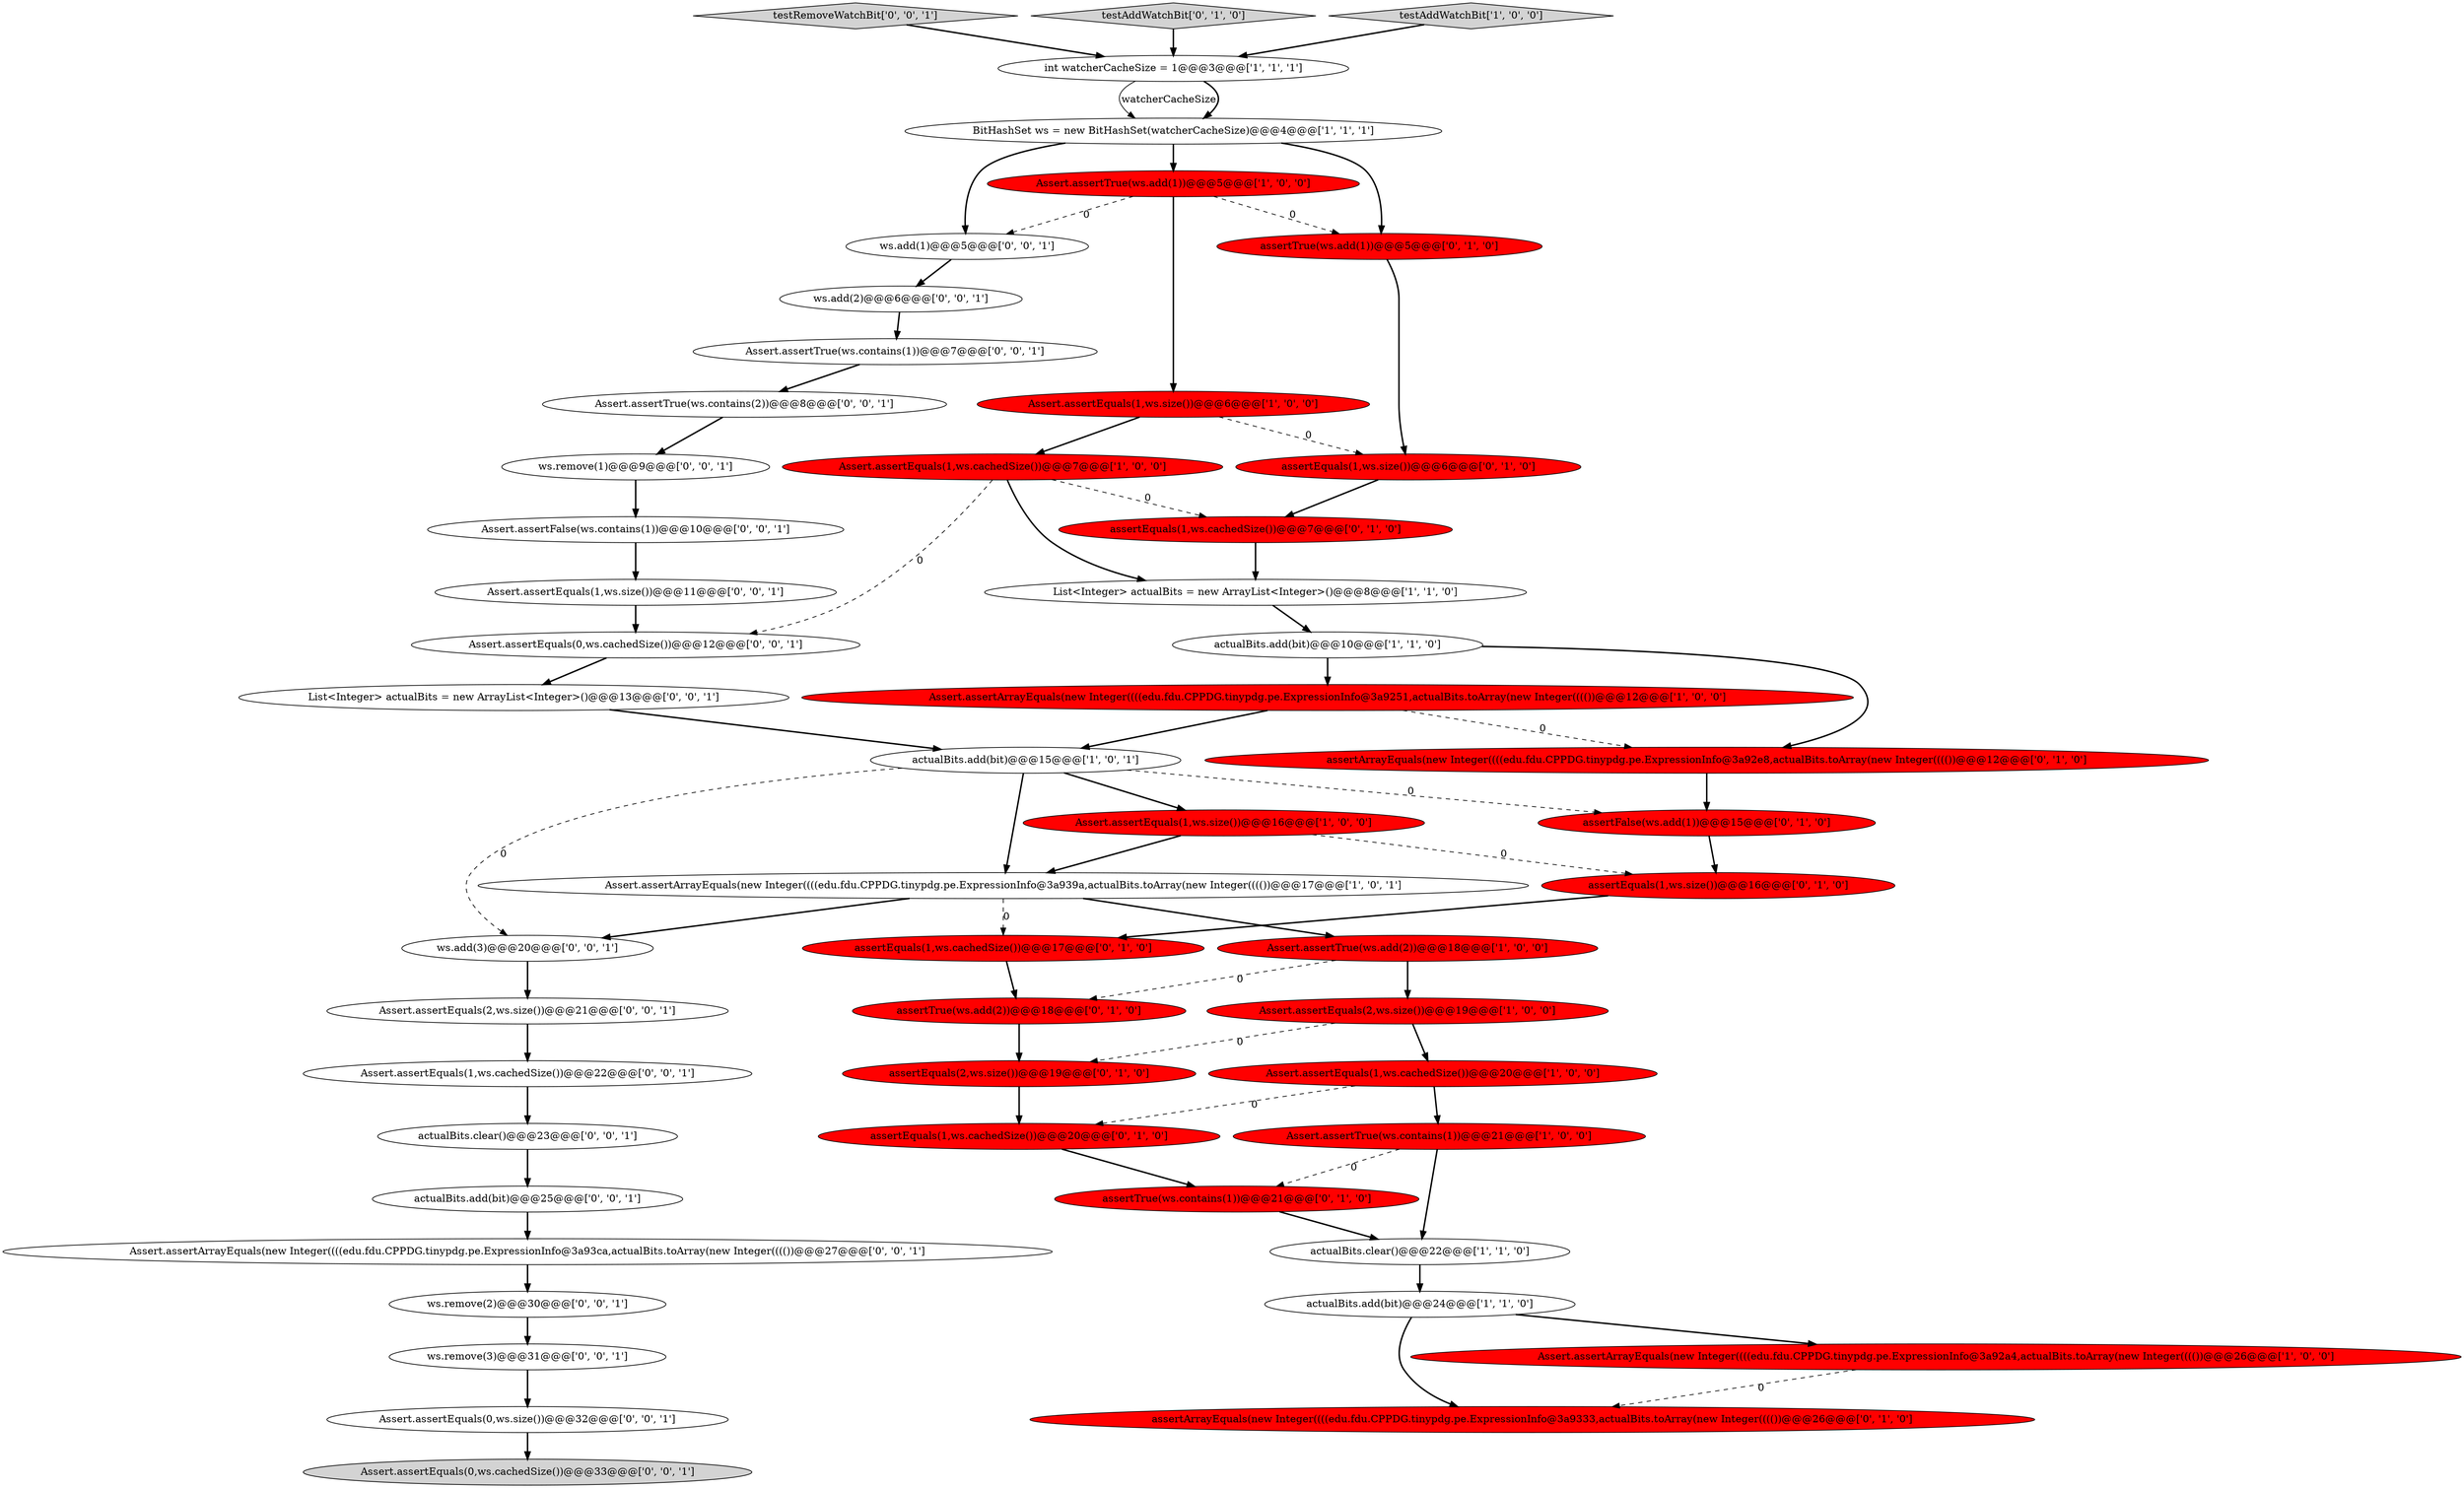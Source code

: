 digraph {
37 [style = filled, label = "Assert.assertEquals(1,ws.size())@@@11@@@['0', '0', '1']", fillcolor = white, shape = ellipse image = "AAA0AAABBB3BBB"];
34 [style = filled, label = "testRemoveWatchBit['0', '0', '1']", fillcolor = lightgray, shape = diamond image = "AAA0AAABBB3BBB"];
47 [style = filled, label = "Assert.assertArrayEquals(new Integer((((edu.fdu.CPPDG.tinypdg.pe.ExpressionInfo@3a93ca,actualBits.toArray(new Integer(((())@@@27@@@['0', '0', '1']", fillcolor = white, shape = ellipse image = "AAA0AAABBB3BBB"];
17 [style = filled, label = "Assert.assertEquals(1,ws.size())@@@16@@@['1', '0', '0']", fillcolor = red, shape = ellipse image = "AAA1AAABBB1BBB"];
44 [style = filled, label = "Assert.assertEquals(0,ws.cachedSize())@@@12@@@['0', '0', '1']", fillcolor = white, shape = ellipse image = "AAA0AAABBB3BBB"];
42 [style = filled, label = "Assert.assertFalse(ws.contains(1))@@@10@@@['0', '0', '1']", fillcolor = white, shape = ellipse image = "AAA0AAABBB3BBB"];
29 [style = filled, label = "assertEquals(1,ws.cachedSize())@@@20@@@['0', '1', '0']", fillcolor = red, shape = ellipse image = "AAA1AAABBB2BBB"];
43 [style = filled, label = "Assert.assertTrue(ws.contains(2))@@@8@@@['0', '0', '1']", fillcolor = white, shape = ellipse image = "AAA0AAABBB3BBB"];
46 [style = filled, label = "ws.remove(3)@@@31@@@['0', '0', '1']", fillcolor = white, shape = ellipse image = "AAA0AAABBB3BBB"];
39 [style = filled, label = "List<Integer> actualBits = new ArrayList<Integer>()@@@13@@@['0', '0', '1']", fillcolor = white, shape = ellipse image = "AAA0AAABBB3BBB"];
48 [style = filled, label = "ws.add(2)@@@6@@@['0', '0', '1']", fillcolor = white, shape = ellipse image = "AAA0AAABBB3BBB"];
28 [style = filled, label = "testAddWatchBit['0', '1', '0']", fillcolor = lightgray, shape = diamond image = "AAA0AAABBB2BBB"];
1 [style = filled, label = "int watcherCacheSize = 1@@@3@@@['1', '1', '1']", fillcolor = white, shape = ellipse image = "AAA0AAABBB1BBB"];
2 [style = filled, label = "BitHashSet ws = new BitHashSet(watcherCacheSize)@@@4@@@['1', '1', '1']", fillcolor = white, shape = ellipse image = "AAA0AAABBB1BBB"];
24 [style = filled, label = "assertEquals(1,ws.cachedSize())@@@7@@@['0', '1', '0']", fillcolor = red, shape = ellipse image = "AAA1AAABBB2BBB"];
32 [style = filled, label = "ws.add(3)@@@20@@@['0', '0', '1']", fillcolor = white, shape = ellipse image = "AAA0AAABBB3BBB"];
13 [style = filled, label = "Assert.assertEquals(1,ws.cachedSize())@@@7@@@['1', '0', '0']", fillcolor = red, shape = ellipse image = "AAA1AAABBB1BBB"];
4 [style = filled, label = "Assert.assertArrayEquals(new Integer((((edu.fdu.CPPDG.tinypdg.pe.ExpressionInfo@3a9251,actualBits.toArray(new Integer(((())@@@12@@@['1', '0', '0']", fillcolor = red, shape = ellipse image = "AAA1AAABBB1BBB"];
8 [style = filled, label = "Assert.assertEquals(2,ws.size())@@@19@@@['1', '0', '0']", fillcolor = red, shape = ellipse image = "AAA1AAABBB1BBB"];
41 [style = filled, label = "ws.remove(1)@@@9@@@['0', '0', '1']", fillcolor = white, shape = ellipse image = "AAA0AAABBB3BBB"];
22 [style = filled, label = "assertTrue(ws.add(1))@@@5@@@['0', '1', '0']", fillcolor = red, shape = ellipse image = "AAA1AAABBB2BBB"];
10 [style = filled, label = "actualBits.add(bit)@@@24@@@['1', '1', '0']", fillcolor = white, shape = ellipse image = "AAA0AAABBB1BBB"];
16 [style = filled, label = "Assert.assertEquals(1,ws.size())@@@6@@@['1', '0', '0']", fillcolor = red, shape = ellipse image = "AAA1AAABBB1BBB"];
36 [style = filled, label = "actualBits.add(bit)@@@25@@@['0', '0', '1']", fillcolor = white, shape = ellipse image = "AAA0AAABBB3BBB"];
31 [style = filled, label = "assertArrayEquals(new Integer((((edu.fdu.CPPDG.tinypdg.pe.ExpressionInfo@3a9333,actualBits.toArray(new Integer(((())@@@26@@@['0', '1', '0']", fillcolor = red, shape = ellipse image = "AAA1AAABBB2BBB"];
27 [style = filled, label = "assertEquals(2,ws.size())@@@19@@@['0', '1', '0']", fillcolor = red, shape = ellipse image = "AAA1AAABBB2BBB"];
7 [style = filled, label = "Assert.assertTrue(ws.add(1))@@@5@@@['1', '0', '0']", fillcolor = red, shape = ellipse image = "AAA1AAABBB1BBB"];
18 [style = filled, label = "Assert.assertArrayEquals(new Integer((((edu.fdu.CPPDG.tinypdg.pe.ExpressionInfo@3a92a4,actualBits.toArray(new Integer(((())@@@26@@@['1', '0', '0']", fillcolor = red, shape = ellipse image = "AAA1AAABBB1BBB"];
23 [style = filled, label = "assertEquals(1,ws.size())@@@16@@@['0', '1', '0']", fillcolor = red, shape = ellipse image = "AAA1AAABBB2BBB"];
11 [style = filled, label = "actualBits.add(bit)@@@15@@@['1', '0', '1']", fillcolor = white, shape = ellipse image = "AAA0AAABBB1BBB"];
30 [style = filled, label = "assertTrue(ws.add(2))@@@18@@@['0', '1', '0']", fillcolor = red, shape = ellipse image = "AAA1AAABBB2BBB"];
33 [style = filled, label = "Assert.assertTrue(ws.contains(1))@@@7@@@['0', '0', '1']", fillcolor = white, shape = ellipse image = "AAA0AAABBB3BBB"];
25 [style = filled, label = "assertArrayEquals(new Integer((((edu.fdu.CPPDG.tinypdg.pe.ExpressionInfo@3a92e8,actualBits.toArray(new Integer(((())@@@12@@@['0', '1', '0']", fillcolor = red, shape = ellipse image = "AAA1AAABBB2BBB"];
5 [style = filled, label = "Assert.assertTrue(ws.add(2))@@@18@@@['1', '0', '0']", fillcolor = red, shape = ellipse image = "AAA1AAABBB1BBB"];
50 [style = filled, label = "Assert.assertEquals(1,ws.cachedSize())@@@22@@@['0', '0', '1']", fillcolor = white, shape = ellipse image = "AAA0AAABBB3BBB"];
0 [style = filled, label = "actualBits.add(bit)@@@10@@@['1', '1', '0']", fillcolor = white, shape = ellipse image = "AAA0AAABBB1BBB"];
3 [style = filled, label = "Assert.assertArrayEquals(new Integer((((edu.fdu.CPPDG.tinypdg.pe.ExpressionInfo@3a939a,actualBits.toArray(new Integer(((())@@@17@@@['1', '0', '1']", fillcolor = white, shape = ellipse image = "AAA0AAABBB1BBB"];
21 [style = filled, label = "assertTrue(ws.contains(1))@@@21@@@['0', '1', '0']", fillcolor = red, shape = ellipse image = "AAA1AAABBB2BBB"];
35 [style = filled, label = "actualBits.clear()@@@23@@@['0', '0', '1']", fillcolor = white, shape = ellipse image = "AAA0AAABBB3BBB"];
9 [style = filled, label = "actualBits.clear()@@@22@@@['1', '1', '0']", fillcolor = white, shape = ellipse image = "AAA0AAABBB1BBB"];
49 [style = filled, label = "ws.remove(2)@@@30@@@['0', '0', '1']", fillcolor = white, shape = ellipse image = "AAA0AAABBB3BBB"];
40 [style = filled, label = "Assert.assertEquals(0,ws.size())@@@32@@@['0', '0', '1']", fillcolor = white, shape = ellipse image = "AAA0AAABBB3BBB"];
51 [style = filled, label = "Assert.assertEquals(0,ws.cachedSize())@@@33@@@['0', '0', '1']", fillcolor = lightgray, shape = ellipse image = "AAA0AAABBB3BBB"];
12 [style = filled, label = "Assert.assertTrue(ws.contains(1))@@@21@@@['1', '0', '0']", fillcolor = red, shape = ellipse image = "AAA1AAABBB1BBB"];
20 [style = filled, label = "assertFalse(ws.add(1))@@@15@@@['0', '1', '0']", fillcolor = red, shape = ellipse image = "AAA1AAABBB2BBB"];
15 [style = filled, label = "testAddWatchBit['1', '0', '0']", fillcolor = lightgray, shape = diamond image = "AAA0AAABBB1BBB"];
26 [style = filled, label = "assertEquals(1,ws.cachedSize())@@@17@@@['0', '1', '0']", fillcolor = red, shape = ellipse image = "AAA1AAABBB2BBB"];
45 [style = filled, label = "Assert.assertEquals(2,ws.size())@@@21@@@['0', '0', '1']", fillcolor = white, shape = ellipse image = "AAA0AAABBB3BBB"];
38 [style = filled, label = "ws.add(1)@@@5@@@['0', '0', '1']", fillcolor = white, shape = ellipse image = "AAA0AAABBB3BBB"];
14 [style = filled, label = "Assert.assertEquals(1,ws.cachedSize())@@@20@@@['1', '0', '0']", fillcolor = red, shape = ellipse image = "AAA1AAABBB1BBB"];
19 [style = filled, label = "assertEquals(1,ws.size())@@@6@@@['0', '1', '0']", fillcolor = red, shape = ellipse image = "AAA1AAABBB2BBB"];
6 [style = filled, label = "List<Integer> actualBits = new ArrayList<Integer>()@@@8@@@['1', '1', '0']", fillcolor = white, shape = ellipse image = "AAA0AAABBB1BBB"];
11->32 [style = dashed, label="0"];
10->18 [style = bold, label=""];
5->8 [style = bold, label=""];
32->45 [style = bold, label=""];
16->13 [style = bold, label=""];
36->47 [style = bold, label=""];
42->37 [style = bold, label=""];
11->20 [style = dashed, label="0"];
10->31 [style = bold, label=""];
3->26 [style = dashed, label="0"];
22->19 [style = bold, label=""];
16->19 [style = dashed, label="0"];
34->1 [style = bold, label=""];
40->51 [style = bold, label=""];
30->27 [style = bold, label=""];
17->23 [style = dashed, label="0"];
23->26 [style = bold, label=""];
8->14 [style = bold, label=""];
6->0 [style = bold, label=""];
28->1 [style = bold, label=""];
9->10 [style = bold, label=""];
38->48 [style = bold, label=""];
12->9 [style = bold, label=""];
44->39 [style = bold, label=""];
39->11 [style = bold, label=""];
1->2 [style = solid, label="watcherCacheSize"];
29->21 [style = bold, label=""];
12->21 [style = dashed, label="0"];
19->24 [style = bold, label=""];
26->30 [style = bold, label=""];
47->49 [style = bold, label=""];
2->38 [style = bold, label=""];
4->25 [style = dashed, label="0"];
13->44 [style = dashed, label="0"];
25->20 [style = bold, label=""];
3->5 [style = bold, label=""];
21->9 [style = bold, label=""];
13->24 [style = dashed, label="0"];
20->23 [style = bold, label=""];
11->3 [style = bold, label=""];
0->4 [style = bold, label=""];
0->25 [style = bold, label=""];
45->50 [style = bold, label=""];
49->46 [style = bold, label=""];
14->12 [style = bold, label=""];
33->43 [style = bold, label=""];
7->16 [style = bold, label=""];
7->38 [style = dashed, label="0"];
37->44 [style = bold, label=""];
17->3 [style = bold, label=""];
48->33 [style = bold, label=""];
11->17 [style = bold, label=""];
43->41 [style = bold, label=""];
8->27 [style = dashed, label="0"];
1->2 [style = bold, label=""];
50->35 [style = bold, label=""];
2->7 [style = bold, label=""];
13->6 [style = bold, label=""];
27->29 [style = bold, label=""];
2->22 [style = bold, label=""];
4->11 [style = bold, label=""];
24->6 [style = bold, label=""];
3->32 [style = bold, label=""];
35->36 [style = bold, label=""];
46->40 [style = bold, label=""];
14->29 [style = dashed, label="0"];
7->22 [style = dashed, label="0"];
41->42 [style = bold, label=""];
18->31 [style = dashed, label="0"];
5->30 [style = dashed, label="0"];
15->1 [style = bold, label=""];
}
